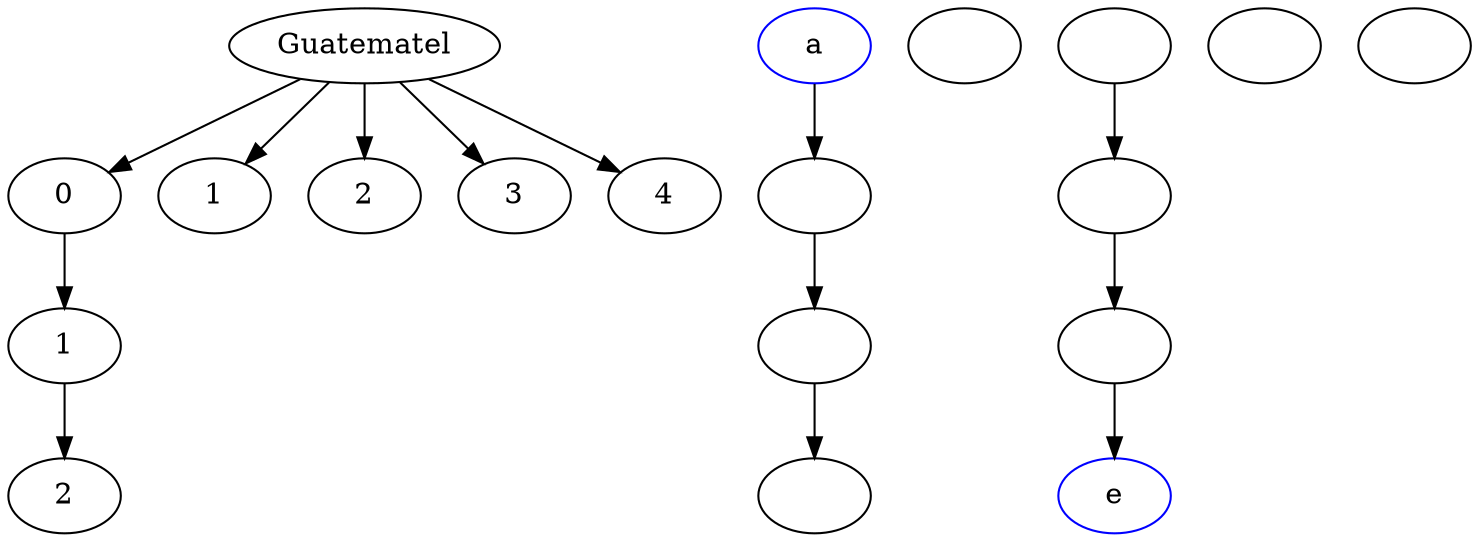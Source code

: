 digraph {
	nombre [label=Guatematel]
	0 [label=0]
	nombre -> 0
	0 -> 1
	1 [label=1]
	1 -> 2
	2 [label=2]
	1.1 [label=1]
	nombre -> 1.1
	2.2 [label=2]
	nombre -> 2.2
	3.3 [label=3]
	nombre -> 3.3
	4.4 [label=4]
	nombre -> 4.4
	"1,1" [label=a color=blue]
	"1,1" -> "1,2"
	"1,2" [label=""]
	"1,2" -> "1,3"
	"1,3" [label=""]
	"1,3" -> "1,4"
	"1,4" [label=""]
	"1,5" [label=""]
	"2,1" [label=""]
	"2,1" -> "2,2"
	"2,2" [label=""]
	"2,2" -> "2,3"
	"2,3" [label=""]
	"2,3" -> "2,4"
	"2,4" [label=e color=blue]
	"2,5" [label=""]
	"3,1" [label=""]
}
